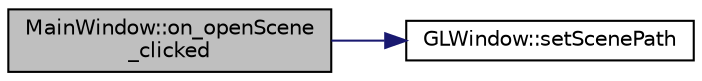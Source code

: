 digraph "MainWindow::on_openScene_clicked"
{
  edge [fontname="Helvetica",fontsize="10",labelfontname="Helvetica",labelfontsize="10"];
  node [fontname="Helvetica",fontsize="10",shape=record];
  rankdir="LR";
  Node1 [label="MainWindow::on_openScene\l_clicked",height=0.2,width=0.4,color="black", fillcolor="grey75", style="filled", fontcolor="black"];
  Node1 -> Node2 [color="midnightblue",fontsize="10",style="solid",fontname="Helvetica"];
  Node2 [label="GLWindow::setScenePath",height=0.2,width=0.4,color="black", fillcolor="white", style="filled",URL="$class_g_l_window.html#a3eb6fe3b14f113249c0be33a5337e8fa"];
}
